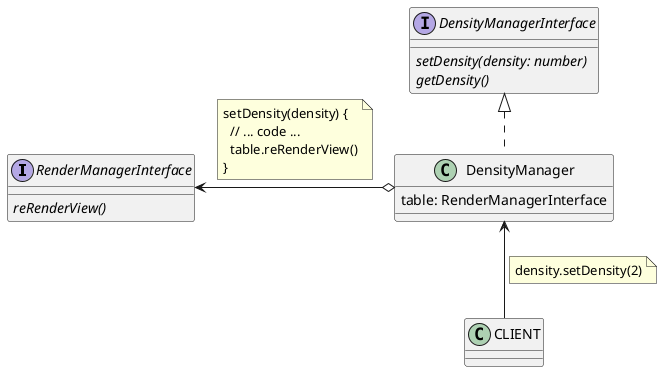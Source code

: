 @startuml

interface RenderManagerInterface {
  {abstract} reRenderView()
}
interface DensityManagerInterface {
  {abstract} setDensity(density: number)
  {abstract} getDensity()
}
class DensityManager {
  table: RenderManagerInterface
}
DensityManagerInterface <|.. DensityManager
RenderManagerInterface <-o  DensityManager
note left on link
setDensity(density) {
  // ... code ...
  table.reRenderView()
}
end note
DensityManager <-- CLIENT
note left on link
  density.setDensity(2)
end note
@enduml
